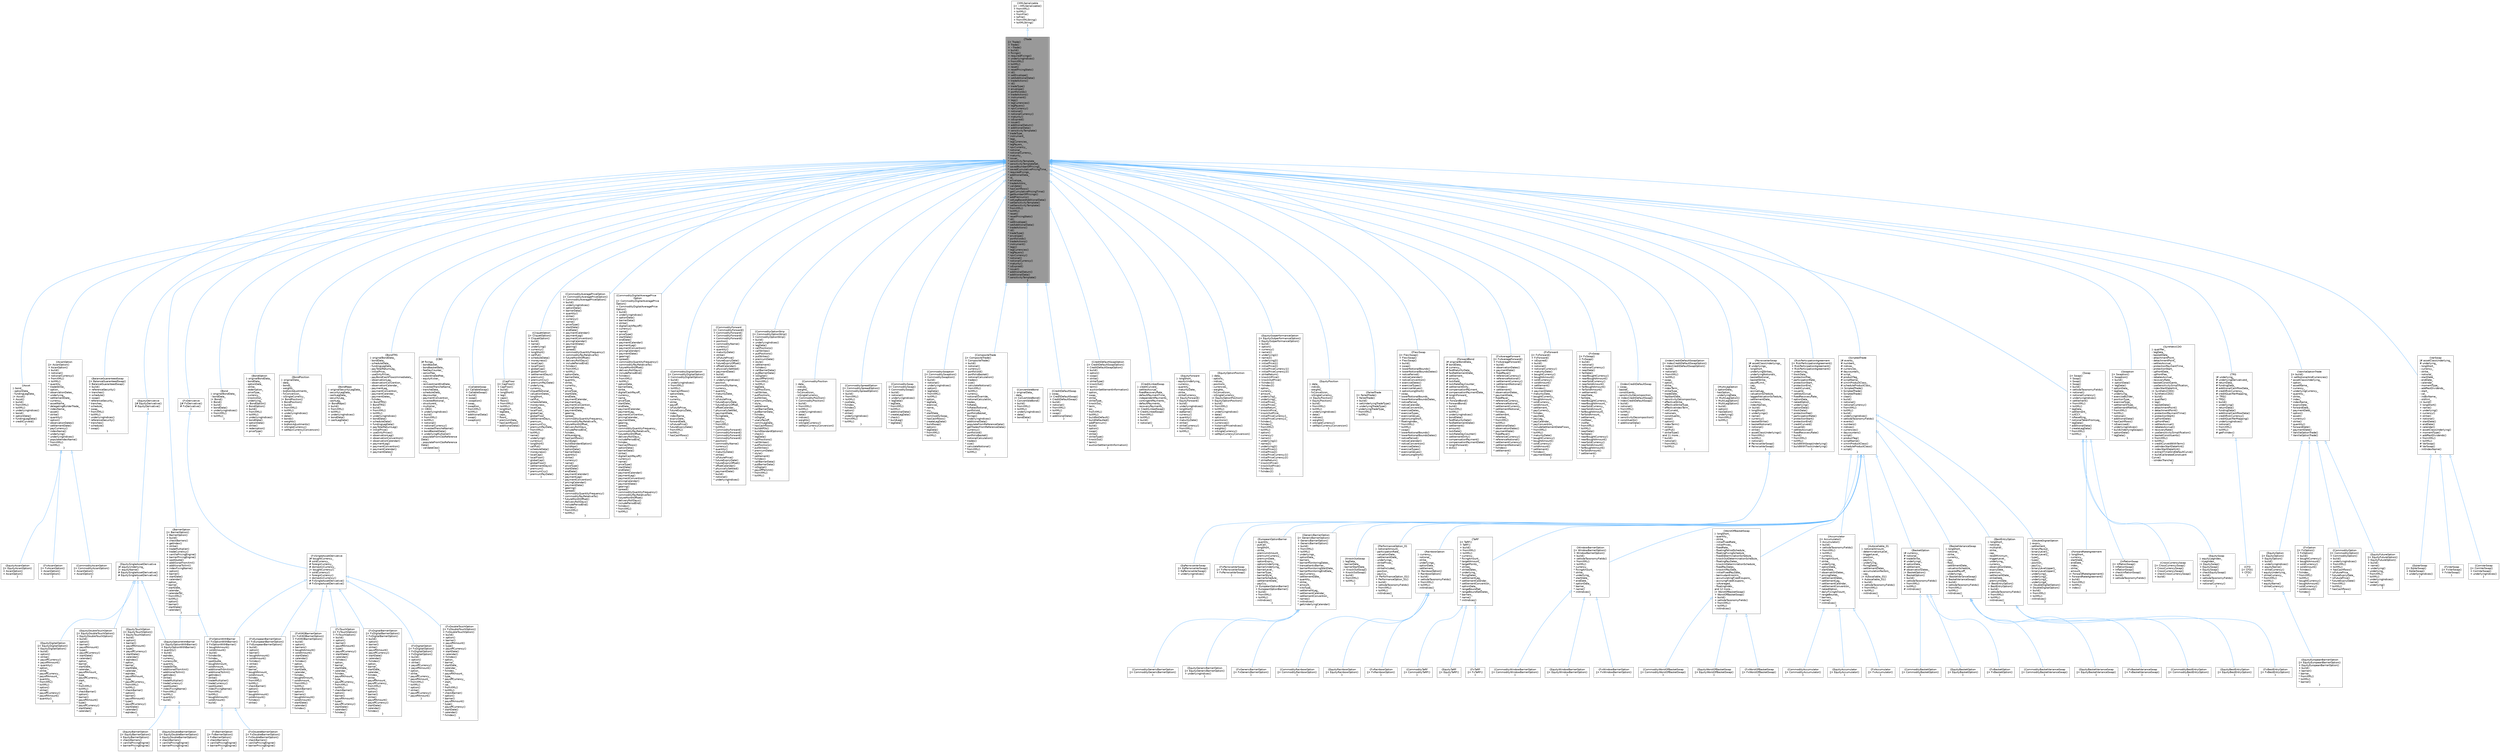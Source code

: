 digraph "Trade"
{
 // INTERACTIVE_SVG=YES
 // LATEX_PDF_SIZE
  bgcolor="transparent";
  edge [fontname=Helvetica,fontsize=10,labelfontname=Helvetica,labelfontsize=10];
  node [fontname=Helvetica,fontsize=10,shape=box,height=0.2,width=0.4];
  Node1 [label="{Trade\n||+ Trade()\l+ Trade()\l+ ~Trade()\l+ build()\l+ fixings()\l+ requiredFixings()\l+ underlyingIndices()\l+ fromXML()\l+ toXML()\l+ reset()\l+ resetPricingStats()\l+ id()\l+ setEnvelope()\l+ setAdditionalData()\l+ tradeActions()\l+ id()\l+ tradeType()\l+ envelope()\l+ portfolioIds()\l+ tradeActions()\l+ instrument()\l+ legs()\l+ legCurrencies()\l+ legPayers()\l+ npvCurrency()\l+ notional()\l+ notionalCurrency()\l+ maturity()\l+ isExpired()\l+ issuer()\l+ additionalDatum()\l+ additionalData()\l+ sensitivityTemplate()\l* tradeType_\l* instrument_\l* legs_\l* legCurrencies_\l* legPayers_\l* npvCurrency_\l* notional_\l* notionalCurrency_\l* maturity_\l* issuer_\l* sensitivityTemplate_\l* sensitivityTemplateSet_\l* savedNumberOfPricings_\l* savedCumulativePricingTime_\l* requiredFixings_\l* additionalData_\l* id_\l* envelope_\l* tradeActions_\l* validate()\l* hasCashflows()\l* getCumulativePricingTime()\l* getNumberOfPricings()\l* addPremiums()\l* setLegBasedAdditionalData()\l* setSensitivityTemplate()\l* setSensitivityTemplate()\l* fromXML()\l* toXML()\l* reset()\l* resetPricingStats()\l* id()\l* setEnvelope()\l* setAdditionalData()\l* tradeActions()\l* id()\l* tradeType()\l* envelope()\l* portfolioIds()\l* tradeActions()\l* instrument()\l* legs()\l* legCurrencies()\l* legPayers()\l* npvCurrency()\l* notional()\l* notionalCurrency()\l* maturity()\l* isExpired()\l* issuer()\l* additionalDatum()\l* additionalData()\l* sensitivityTemplate()\l}",height=0.2,width=0.4,color="gray40", fillcolor="grey60", style="filled", fontcolor="black",tooltip="Trade base class."];
  Node2 -> Node1 [dir="back",color="steelblue1",style="solid",arrowtail="onormal"];
  Node2 [label="{XMLSerializable\n||+ ~XMLSerializable()\l+ fromXML()\l+ toXML()\l+ fromFile()\l+ toFile()\l+ fromXMLString()\l+ toXMLString()\l}",height=0.2,width=0.4,color="gray40", fillcolor="white", style="filled",URL="$classore_1_1data_1_1_x_m_l_serializable.html",tooltip="Base class for all serializable classes."];
  Node1 -> Node3 [dir="back",color="steelblue1",style="solid",arrowtail="onormal"];
  Node3 [label="{Ascot\n|- bond_\l- optionData_\l- fundingLegData_\l|+ Ascot()\l+ Ascot()\l+ build()\l+ fromXML()\l+ toXML()\l+ underlyingIndices()\l+ bond()\l+ optionData()\l+ fundingLegData()\l+ creditCurveId()\l}",height=0.2,width=0.4,color="gray40", fillcolor="white", style="filled",URL="$classore_1_1data_1_1_ascot.html",tooltip="Serializable Convertible Bond."];
  Node1 -> Node4 [dir="back",color="steelblue1",style="solid",arrowtail="onormal"];
  Node4 [label="{AsianOption\n||+ AsianOption()\l+ AsianOption()\l+ build()\l+ notional()\l+ notionalCurrency()\l+ fromXML()\l+ toXML()\l* quantity_\l* tradeStrike_\l* option_\l* observationDates_\l* underlying_\l* settlementDate_\l* currency_\l* assetName_\l* delegatingBuilderTrade_\l* indexName_\l* asset()\l* strike()\l* quantity()\l* option()\l* observationDates()\l* settlementDate()\l* payCurrency()\l* indexName()\l* underlying()\l* underlyingIndices()\l* populateIndexName()\l* fromXML()\l* toXML()\l}",height=0.2,width=0.4,color="gray40", fillcolor="white", style="filled",URL="$classore_1_1data_1_1_asian_option.html",tooltip="Serializable Asian Option."];
  Node4 -> Node5 [dir="back",color="steelblue1",style="solid",arrowtail="onormal"];
  Node5 [label="{CommodityAsianOption\n||+ CommodityAsianOption()\l+ AsianOption()\l+ AsianOption()\l}",height=0.2,width=0.4,color="gray40", fillcolor="white", style="filled",URL="$classore_1_1data_1_1_commodity_asian_option.html",tooltip=" "];
  Node4 -> Node6 [dir="back",color="steelblue1",style="solid",arrowtail="onormal"];
  Node6 [label="{EquityAsianOption\n||+ EquityAsianOption()\l+ AsianOption()\l+ AsianOption()\l}",height=0.2,width=0.4,color="gray40", fillcolor="white", style="filled",URL="$classore_1_1data_1_1_equity_asian_option.html",tooltip=" "];
  Node4 -> Node7 [dir="back",color="steelblue1",style="solid",arrowtail="onormal"];
  Node7 [label="{FxAsianOption\n||+ FxAsianOption()\l+ AsianOption()\l+ AsianOption()\l}",height=0.2,width=0.4,color="gray40", fillcolor="white", style="filled",URL="$classore_1_1data_1_1_fx_asian_option.html",tooltip=" "];
  Node1 -> Node8 [dir="back",color="steelblue1",style="solid",arrowtail="onormal"];
  Node8 [label="{BalanceGuaranteedSwap\n||+ BalanceGuaranteedSwap()\l+ BalanceGuaranteedSwap()\l+ build()\l+ referenceSecurity()\l+ tranches()\l+ schedule()\l+ swap()\l* referenceSecurity_\l* tranches_\l* schedule_\l* swap_\l* fromXML()\l* toXML()\l* underlyingIndices()\l* referenceSecurity()\l* tranches()\l* schedule()\l* swap()\l}",height=0.2,width=0.4,color="gray40", fillcolor="white", style="filled",URL="$classore_1_1data_1_1_balance_guaranteed_swap.html",tooltip="Serializable Balance Guaranteed Swap."];
  Node1 -> Node9 [dir="back",color="steelblue1",style="solid",arrowtail="onormal"];
  Node9 [label="{BarrierOption\n||+ BarrierOption()\l+ BarrierOption()\l+ build()\l+ checkBarriers()\l+ getIndex()\l+ strike()\l+ tradeMultiplier()\l+ tradeCurrency()\l+ vanillaPricingEngine()\l+ barrierPricingEngine()\l+ spotQuote()\l+ additionalFromXml()\l+ additionalToXml()\l+ indexFixingName()\l+ option()\l+ barrier()\l+ startDate()\l+ calendar()\l* option_\l* barrier_\l* startDate_\l* calendar_\l* calendarStr_\l* fromXML()\l* toXML()\l* option()\l* barrier()\l* startDate()\l* calendar()\l}",height=0.2,width=0.4,color="gray40", fillcolor="white", style="filled",URL="$classore_1_1data_1_1_barrier_option.html",tooltip="Serializable FX Barrier Option."];
  Node9 -> Node10 [dir="back",color="steelblue1",style="solid",arrowtail="onormal"];
  Node10 [label="{EquityOptionWithBarrier\n||+ EquityOptionWithBarrier()\l+ EquityOptionWithBarrier()\l+ quantity()\l+ build()\l* eqIndex_\l* currency_\l* currencyStr_\l* quantity_\l* tradeStrike_\l* additionalFromXml()\l* additionalToXml()\l* getIndex()\l* strike()\l* tradeMultiplier()\l* tradeCurrency()\l* spotQuote()\l* indexFixingName()\l* fromXML()\l* toXML()\l* quantity()\l* build()\l}",height=0.2,width=0.4,color="gray40", fillcolor="white", style="filled",URL="$classore_1_1data_1_1_equity_option_with_barrier.html",tooltip=" "];
  Node10 -> Node11 [dir="back",color="steelblue1",style="solid",arrowtail="onormal"];
  Node11 [label="{EquityBarrierOption\n||+ EquityBarrierOption()\l+ EquityBarrierOption()\l+ checkBarriers()\l+ vanillaPricingEngine()\l+ barrierPricingEngine()\l}",height=0.2,width=0.4,color="gray40", fillcolor="white", style="filled",URL="$classore_1_1data_1_1_equity_barrier_option.html",tooltip="Serializable EQ Barrier Option."];
  Node10 -> Node12 [dir="back",color="steelblue1",style="solid",arrowtail="onormal"];
  Node12 [label="{EquityDoubleBarrierOption\n||+ EquityDoubleBarrierOption()\l+ EquityDoubleBarrierOption()\l+ checkBarriers()\l+ vanillaPricingEngine()\l+ barrierPricingEngine()\l}",height=0.2,width=0.4,color="gray40", fillcolor="white", style="filled",URL="$classore_1_1data_1_1_equity_double_barrier_option.html",tooltip="Serializable Equity Double Barrier Option."];
  Node9 -> Node13 [dir="back",color="steelblue1",style="solid",arrowtail="onormal"];
  Node13 [label="{FxOptionWithBarrier\n||+ FxOptionWithBarrier()\l+ FxOptionWithBarrier()\l+ boughtAmount()\l+ soldAmount()\l+ build()\l* fxIndexStr_\l* fxIndex_\l* spotQuote_\l* boughtAmount_\l* soldAmount_\l* additionalFromXml()\l* additionalToXml()\l* getIndex()\l* strike()\l* tradeMultiplier()\l* tradeCurrency()\l* spotQuote()\l* indexFixingName()\l* fromXML()\l* toXML()\l* boughtAmount()\l* soldAmount()\l* build()\l}",height=0.2,width=0.4,color="gray40", fillcolor="white", style="filled",URL="$classore_1_1data_1_1_fx_option_with_barrier.html",tooltip=" "];
  Node13 -> Node14 [dir="back",color="steelblue1",style="solid",arrowtail="onormal"];
  Node14 [label="{FxBarrierOption\n||+ FxBarrierOption()\l+ FxBarrierOption()\l+ checkBarriers()\l+ vanillaPricingEngine()\l+ barrierPricingEngine()\l}",height=0.2,width=0.4,color="gray40", fillcolor="white", style="filled",URL="$classore_1_1data_1_1_fx_barrier_option.html",tooltip="Serializable FX Barrier Option."];
  Node13 -> Node15 [dir="back",color="steelblue1",style="solid",arrowtail="onormal"];
  Node15 [label="{FxDoubleBarrierOption\n||+ FxDoubleBarrierOption()\l+ FxDoubleBarrierOption()\l+ checkBarriers()\l+ vanillaPricingEngine()\l+ barrierPricingEngine()\l}",height=0.2,width=0.4,color="gray40", fillcolor="white", style="filled",URL="$classore_1_1data_1_1_fx_double_barrier_option.html",tooltip="Serializable FX Double Barrier Option."];
  Node1 -> Node16 [dir="back",color="steelblue1",style="solid",arrowtail="onormal"];
  Node16 [label="{Bond\n|- originalBondData_\l- bondData_\l|+ Bond()\l+ Bond()\l+ build()\l+ bondData()\l+ underlyingIndices()\l+ fromXML()\l+ toXML()\l}",height=0.2,width=0.4,color="gray40", fillcolor="white", style="filled",URL="$classore_1_1data_1_1_bond.html",tooltip="Serializable Bond."];
  Node1 -> Node17 [dir="back",color="steelblue1",style="solid",arrowtail="onormal"];
  Node17 [label="{BondOption\n|- originalBondData_\l- bondData_\l- optionData_\l- strike_\l- redemption_\l- priceType_\l- currency_\l- knocksOut_\l- underlying_\l|+ BondOption()\l+ BondOption()\l+ build()\l+ fromXML()\l+ toXML()\l+ underlyingIndices()\l+ bondData()\l+ optionData()\l+ strike()\l+ redemption()\l+ priceType()\l}",height=0.2,width=0.4,color="gray40", fillcolor="white", style="filled",URL="$classore_1_1data_1_1_bond_option.html",tooltip="Serializable Bond Option."];
  Node1 -> Node18 [dir="back",color="steelblue1",style="solid",arrowtail="onormal"];
  Node18 [label="{BondPosition\n|- originalData_\l- data_\l- bonds_\l- weights_\l- bidAskAdjustments_\l- fxConversion_\l- isSingleCurrency_\l|+ BondPosition()\l+ BondPosition()\l+ build()\l+ fromXML()\l+ toXML()\l+ underlyingIndices()\l+ data()\l+ bonds()\l+ weights()\l+ bidAskAdjustments()\l+ isSingleCurrency()\l+ setNpvCurrencyConversion()\l}",height=0.2,width=0.4,color="gray40", fillcolor="white", style="filled",URL="$classore_1_1data_1_1_bond_position.html",tooltip=" "];
  Node1 -> Node19 [dir="back",color="steelblue1",style="solid",arrowtail="onormal"];
  Node19 [label="{BondRepo\n|- originalSecurityLegData_\l- securityLegData_\l- cashLegData_\l- securityLeg_\l- cashLeg_\l|+ BondRepo()\l+ build()\l+ fromXML()\l+ toXML()\l+ underlyingIndices()\l+ bondData()\l+ cashLegData()\l}",height=0.2,width=0.4,color="gray40", fillcolor="white", style="filled",URL="$classore_1_1data_1_1_bond_repo.html",tooltip=" "];
  Node1 -> Node20 [dir="back",color="steelblue1",style="solid",arrowtail="onormal"];
  Node20 [label="{BondTRS\n|- originalBondData_\l- bondData_\l- scheduleData_\l- fundingLegData_\l- payTotalReturnLeg_\l- initialPrice_\l- useDirtyPrices_\l- payBondCashFlowsImmediately_\l- observationLag_\l- observationConvention_\l- observationCalendar_\l- paymentLag_\l- paymentConvention_\l- paymentCalendar_\l- paymentDates_\l- fxIndex_\l|+ BondTRS()\l+ BondTRS()\l+ build()\l+ fromXML()\l+ toXML()\l+ underlyingIndices()\l+ bondData()\l+ scheduleData()\l+ fundingLegData()\l+ payTotalReturnLeg()\l+ initialPrice()\l+ useDirtyPrices()\l+ observationLag()\l+ observationConvention()\l+ observationCalendar()\l+ paymentLag()\l+ paymentConvention()\l+ paymentCalendar()\l+ paymentDates()\l}",height=0.2,width=0.4,color="gray40", fillcolor="white", style="filled",URL="$classore_1_1data_1_1_bond_t_r_s.html",tooltip=" "];
  Node1 -> Node21 [dir="back",color="steelblue1",style="solid",arrowtail="onormal"];
  Node21 [label="{CBO\n|# fixings_\l- bondbasket_\l- bondbasketdata_\l- feeDayCounter_\l- seniorFee_\l- subordinatedFee_\l- equityKicker_\l- ccy_\l- reinvestmentEndDate_\l- investedTrancheName_\l- trancheData_\l- scheduleData_\l- daycounter_\l- paymentConvention_\l- investedNotional_\l- structureId_\l- multiplier_\l|+ CBO()\l+ underlyingIndices()\l+ build()\l+ fromXML()\l+ toXML()\l+ notional()\l+ notionalCurrency()\l+ investedTrancheName()\l+ bondBasketData()\l+ underlyingMultiplier()\l- populateFromCboReference\lData()\l- populateFromCboReference\lData()\l- validateCbo()\l}",height=0.2,width=0.4,color="gray40", fillcolor="white", style="filled",URL="$classore_1_1data_1_1_c_b_o.html",tooltip=" "];
  Node1 -> Node22 [dir="back",color="steelblue1",style="solid",arrowtail="onormal"];
  Node22 [label="{CallableSwap\n||+ CallableSwap()\l+ CallableSwap()\l+ build()\l+ swap()\l+ swaption()\l* swap_\l* swaption_\l* fromXML()\l* toXML()\l* additionalData()\l* swap()\l* swaption()\l}",height=0.2,width=0.4,color="gray40", fillcolor="white", style="filled",URL="$classore_1_1data_1_1_callable_swap.html",tooltip="Serializable Swaption."];
  Node1 -> Node23 [dir="back",color="steelblue1",style="solid",arrowtail="onormal"];
  Node23 [label="{CapFloor\n||+ CapFloor()\l+ CapFloor()\l+ build()\l+ longShort()\l+ leg()\l+ caps()\l+ floors()\l+ fromXML()\l+ toXML()\l* longShort_\l* legData_\l* caps_\l* floors_\l* premiumData_\l* hasCashflows()\l* additionalData()\l}",height=0.2,width=0.4,color="gray40", fillcolor="white", style="filled",URL="$classore_1_1data_1_1_cap_floor.html",tooltip="Serializable cap, floor, collar."];
  Node1 -> Node24 [dir="back",color="steelblue1",style="solid",arrowtail="onormal"];
  Node24 [label="{CliquetOption\n||+ CliquetOption()\l+ CliquetOption()\l+ build()\l+ name()\l+ underlying()\l+ currency()\l+ longShort()\l+ callPut()\l+ scheduleData()\l+ moneyness()\l+ localCap()\l+ localFloor()\l+ globalCap()\l+ globalFloor()\l+ settlementDays()\l+ premium()\l+ premiumCcy()\l+ premiumPayDate()\l* underlying_\l* currency_\l* cliquetNotional_\l* valuationDates_\l* longShort_\l* callPut_\l* scheduleData_\l* moneyness_\l* localCap_\l* localFloor_\l* globalCap_\l* globalFloor_\l* settlementDays_\l* premium_\l* premiumCcy_\l* premiumPayDate_\l* fromXML()\l* toXML()\l* name()\l* underlying()\l* currency()\l* longShort()\l* callPut()\l* scheduleData()\l* moneyness()\l* localCap()\l* localFloor()\l* globalCap()\l* globalFloor()\l* settlementDays()\l* premium()\l* premiumCcy()\l* premiumPayDate()\l}",height=0.2,width=0.4,color="gray40", fillcolor="white", style="filled",URL="$classore_1_1data_1_1_cliquet_option.html",tooltip="Serializable Equity Cliquet Option."];
  Node1 -> Node25 [dir="back",color="steelblue1",style="solid",arrowtail="onormal"];
  Node25 [label="{CommodityAveragePriceOption\n||+ CommodityAveragePriceOption()\l+ CommodityAveragePriceOption()\l+ build()\l+ underlyingIndices()\l+ optionData()\l+ barrierData()\l+ quantity()\l+ strike()\l+ currency()\l+ name()\l+ priceType()\l+ startDate()\l+ endDate()\l+ paymentCalendar()\l+ paymentLag()\l+ paymentConvention()\l+ pricingCalendar()\l+ paymentDate()\l+ gearing()\l+ spread()\l+ commodityQuantityFrequency()\l+ commodityPayRelativeTo()\l+ futureMonthOffset()\l+ deliveryRollDays()\l+ includePeriodEnd()\l+ fxIndex()\l+ fromXML()\l+ toXML()\l* optionData_\l* barrierData_\l* quantity_\l* strike_\l* currency_\l* name_\l* priceType_\l* startDate_\l* endDate_\l* paymentCalendar_\l* paymentLag_\l* paymentConvention_\l* pricingCalendar_\l* paymentDate_\l* gearing_\l* spread_\l* commodityQuantityFrequency_\l* commodityPayRelativeTo_\l* futureMonthOffset_\l* deliveryRollDays_\l* includePeriodEnd_\l* fxIndex_\l* allAveraging_\l* hasCashflows()\l* buildLeg()\l* buildStandardOption()\l* buildApo()\l* optionData()\l* barrierData()\l* quantity()\l* strike()\l* currency()\l* name()\l* priceType()\l* startDate()\l* endDate()\l* paymentCalendar()\l* paymentLag()\l* paymentConvention()\l* pricingCalendar()\l* paymentDate()\l* gearing()\l* spread()\l* commodityQuantityFrequency()\l* commodityPayRelativeTo()\l* futureMonthOffset()\l* deliveryRollDays()\l* includePeriodEnd()\l* fxIndex()\l* fromXML()\l* toXML()\l}",height=0.2,width=0.4,color="gray40", fillcolor="white", style="filled",URL="$classore_1_1data_1_1_commodity_average_price_option.html",tooltip=" "];
  Node1 -> Node26 [dir="back",color="steelblue1",style="solid",arrowtail="onormal"];
  Node26 [label="{CommodityDigitalAveragePrice\lOption\n||+ CommodityDigitalAveragePrice\lOption()\l+ CommodityDigitalAveragePrice\lOption()\l+ build()\l+ underlyingIndices()\l+ optionData()\l+ barrierData()\l+ strike()\l+ digitalCashPayoff()\l+ currency()\l+ name()\l+ priceType()\l+ startDate()\l+ endDate()\l+ paymentCalendar()\l+ paymentLag()\l+ paymentConvention()\l+ pricingCalendar()\l+ paymentDate()\l+ gearing()\l+ spread()\l+ commodityQuantityFrequency()\l+ commodityPayRelativeTo()\l+ futureMonthOffset()\l+ deliveryRollDays()\l+ includePeriodEnd()\l+ fxIndex()\l+ fromXML()\l+ toXML()\l* optionData_\l* barrierData_\l* strike_\l* digitalCashPayoff_\l* currency_\l* name_\l* priceType_\l* startDate_\l* endDate_\l* paymentCalendar_\l* paymentLag_\l* paymentConvention_\l* pricingCalendar_\l* paymentDate_\l* gearing_\l* spread_\l* commodityQuantityFrequency_\l* commodityPayRelativeTo_\l* futureMonthOffset_\l* deliveryRollDays_\l* includePeriodEnd_\l* fxIndex_\l* hasCashflows()\l* optionData()\l* barrierData()\l* strike()\l* digitalCashPayoff()\l* currency()\l* name()\l* priceType()\l* startDate()\l* endDate()\l* paymentCalendar()\l* paymentLag()\l* paymentConvention()\l* pricingCalendar()\l* paymentDate()\l* gearing()\l* spread()\l* commodityQuantityFrequency()\l* commodityPayRelativeTo()\l* futureMonthOffset()\l* deliveryRollDays()\l* includePeriodEnd()\l* fxIndex()\l* fromXML()\l* toXML()\l}",height=0.2,width=0.4,color="gray40", fillcolor="white", style="filled",URL="$classore_1_1data_1_1_commodity_digital_average_price_option.html",tooltip=" "];
  Node1 -> Node27 [dir="back",color="steelblue1",style="solid",arrowtail="onormal"];
  Node27 [label="{CommodityDigitalOption\n||+ CommodityDigitalOption()\l+ CommodityDigitalOption()\l+ build()\l+ underlyingIndices()\l+ fromXML()\l+ toXML()\l+ hasCashflows()\l* optionData_\l* name_\l* currency_\l* strike_\l* payoff_\l* isFuturePrice_\l* futureExpiryDate_\l* index_\l* indexName_\l* expiryDate_\l* forwardDate_\l* isFuturePrice()\l* futureExpiryDate()\l* fromXML()\l* toXML()\l* hasCashflows()\l}",height=0.2,width=0.4,color="gray40", fillcolor="white", style="filled",URL="$classore_1_1data_1_1_commodity_digital_option.html",tooltip="Commodity digital option trade representation as call spread."];
  Node1 -> Node28 [dir="back",color="steelblue1",style="solid",arrowtail="onormal"];
  Node28 [label="{CommodityForward\n||+ CommodityForward()\l+ CommodityForward()\l+ CommodityForward()\l+ CommodityForward()\l+ position()\l+ commodityName()\l+ currency()\l+ quantity()\l+ maturityDate()\l+ strike()\l+ isFuturePrice()\l+ futureExpiryDate()\l+ futureExpiryOffset()\l+ offsetCalendar()\l+ physicallySettled()\l+ paymentDate()\l+ build()\l+ notional()\l+ underlyingIndices()\l* position_\l* commodityName_\l* currency_\l* quantity_\l* maturityDate_\l* strike_\l* isFuturePrice_\l* futureExpiryDate_\l* futureExpiryOffset_\l* offsetCalendar_\l* physicallySettled_\l* paymentDate_\l* fixingDate_\l* fxIndex_\l* payCcy_\l* fromXML()\l* toXML()\l* CommodityForward()\l* CommodityForward()\l* CommodityForward()\l* CommodityForward()\l* position()\l* commodityName()\l* currency()\l* quantity()\l* maturityDate()\l* strike()\l* isFuturePrice()\l* futureExpiryDate()\l* futureExpiryOffset()\l* offsetCalendar()\l* physicallySettled()\l* paymentDate()\l* build()\l* notional()\l* underlyingIndices()\l}",height=0.2,width=0.4,color="gray40", fillcolor="white", style="filled",URL="$classore_1_1data_1_1_commodity_forward.html",tooltip=" "];
  Node1 -> Node29 [dir="back",color="steelblue1",style="solid",arrowtail="onormal"];
  Node29 [label="{CommodityOptionStrip\n||+ CommodityOptionStrip()\l+ CommodityOptionStrip()\l+ build()\l+ underlyingIndices()\l+ legData()\l+ callPositions()\l+ callStrikes()\l+ putPositions()\l+ putStrikes()\l+ premiumDate()\l+ style()\l+ settlement()\l+ fxIndex()\l+ callBarrierData()\l+ putBarrierData()\l+ isDigital()\l+ payoffPerUnit()\l+ fromXML()\l+ toXML()\l* legData_\l* callPositions_\l* callStrikes_\l* putPositions_\l* putStrikes_\l* premiumData_\l* style_\l* settlement_\l* callBarrierData_\l* putBarrierData_\l* fxIndex_\l* isDigital_\l* unaryPayoff_\l* commLegData_\l* hasCashflows()\l* buildAPOs()\l* buildStandardOptions()\l* check()\l* legData()\l* callPositions()\l* callStrikes()\l* putPositions()\l* putStrikes()\l* premiumDate()\l* style()\l* settlement()\l* fxIndex()\l* callBarrierData()\l* putBarrierData()\l* isDigital()\l* payoffPerUnit()\l* fromXML()\l* toXML()\l}",height=0.2,width=0.4,color="gray40", fillcolor="white", style="filled",URL="$classore_1_1data_1_1_commodity_option_strip.html",tooltip=" "];
  Node1 -> Node30 [dir="back",color="steelblue1",style="solid",arrowtail="onormal"];
  Node30 [label="{CommodityPosition\n|- data_\l- indices_\l- weights_\l- fxConversion_\l- isSingleCurrency_\l|+ CommodityPosition()\l+ CommodityPosition()\l+ build()\l+ fromXML()\l+ toXML()\l+ underlyingIndices()\l+ data()\l+ indices()\l+ weights()\l+ isSingleCurrency()\l+ setNpvCurrencyConversion()\l}",height=0.2,width=0.4,color="gray40", fillcolor="white", style="filled",URL="$classore_1_1data_1_1_commodity_position.html",tooltip="Serializable Commodity Position."];
  Node1 -> Node31 [dir="back",color="steelblue1",style="solid",arrowtail="onormal"];
  Node31 [label="{CommoditySpreadOption\n||+ CommoditySpreadOption()\l+ CommoditySpreadOption()\l+ build()\l+ fromXML()\l+ toXML()\l* csoData_\l* fxIndex_\l* fxIndex()\l* option()\l* strike()\l* underlyingIndices()\l* fromXML()\l* toXML()\l}",height=0.2,width=0.4,color="gray40", fillcolor="white", style="filled",URL="$classore_1_1data_1_1_commodity_spread_option.html",tooltip=" "];
  Node1 -> Node32 [dir="back",color="steelblue1",style="solid",arrowtail="onormal"];
  Node32 [label="{CommoditySwap\n||+ CommoditySwap()\l+ CommoditySwap()\l+ build()\l+ notional()\l+ underlyingIndices()\l+ legData()\l* legData_\l* fromXML()\l* toXML()\l* additionalData()\l* createLegData()\l* check()\l* buildLeg()\l* legData()\l}",height=0.2,width=0.4,color="gray40", fillcolor="white", style="filled",URL="$classore_1_1data_1_1_commodity_swap.html",tooltip=" "];
  Node1 -> Node33 [dir="back",color="steelblue1",style="solid",arrowtail="onormal"];
  Node33 [label="{CommoditySwaption\n||+ CommoditySwaption()\l+ CommoditySwaption()\l+ build()\l+ notional()\l+ underlyingIndices()\l+ option()\l+ legData()\l+ fromXML()\l+ toXML()\l* option_\l* legData_\l* exercise_\l* name_\l* ccy_\l* startDate_\l* commoditySwap_\l* hasCashflows()\l* createLegData()\l* buildSwap()\l* option()\l* legData()\l* fromXML()\l* toXML()\l}",height=0.2,width=0.4,color="gray40", fillcolor="white", style="filled",URL="$classore_1_1data_1_1_commodity_swaption.html",tooltip=" "];
  Node1 -> Node34 [dir="back",color="steelblue1",style="solid",arrowtail="onormal"];
  Node34 [label="{CompositeTrade\n||+ CompositeTrade()\l+ CompositeTrade()\l+ build()\l+ notional()\l+ currency()\l+ portfolioId()\l+ portfolioBasket()\l+ notionalCalculation()\l+ trades()\l+ size()\l+ calculateNotional()\l+ fromXML()\l+ toXML()\l* currency_\l* notionalOverride_\l* notionalCalculation_\l* trades_\l* fxRates_\l* fxRatesNotional_\l* portfolioId_\l* portfolioBasket_\l* fixings()\l* underlyingIndices()\l* additionalData()\l* populateFromReferenceData()\l* getTradesFromReferenceData()\l* currency()\l* portfolioId()\l* portfolioBasket()\l* notionalCalculation()\l* trades()\l* size()\l* calculateNotional()\l* fromXML()\l* toXML()\l}",height=0.2,width=0.4,color="gray40", fillcolor="white", style="filled",URL="$classore_1_1data_1_1_composite_trade.html",tooltip="Composite Trade class."];
  Node1 -> Node35 [dir="back",color="steelblue1",style="solid",arrowtail="onormal"];
  Node35 [label="{ConvertibleBond\n|- originalData_\l- data_\l|+ ConvertibleBond()\l+ ConvertibleBond()\l+ build()\l+ fromXML()\l+ toXML()\l+ underlyingIndices()\l+ data()\l+ bondData()\l}",height=0.2,width=0.4,color="gray40", fillcolor="white", style="filled",URL="$classore_1_1data_1_1_convertible_bond.html",tooltip="Serializable Convertible Bond."];
  Node1 -> Node36 [dir="back",color="steelblue1",style="solid",arrowtail="onormal"];
  Node36 [label="{CreditDefaultSwap\n|- swap_\l|+ CreditDefaultSwap()\l+ CreditDefaultSwap()\l+ build()\l+ notional()\l+ fromXML()\l+ toXML()\l+ swap()\l+ additionalData()\l}",height=0.2,width=0.4,color="gray40", fillcolor="white", style="filled",URL="$classore_1_1data_1_1_credit_default_swap.html",tooltip=" "];
  Node1 -> Node37 [dir="back",color="steelblue1",style="solid",arrowtail="onormal"];
  Node37 [label="{CreditDefaultSwapOption\n||+ CreditDefaultSwapOption()\l+ CreditDefaultSwapOption()\l+ build()\l+ option()\l+ swap()\l+ strike()\l+ strikeType()\l+ knockOut()\l+ term()\l+ auctionSettlementInformation()\l* option_\l* swap_\l* strike_\l* strikeType_\l* knockOut_\l* term_\l* asi_\l* fromXML()\l* toXML()\l* buildNoDefault()\l* buildDefaulted()\l* addPremium()\l* build()\l* option()\l* swap()\l* strike()\l* strikeType()\l* knockOut()\l* term()\l* auctionSettlementInformation()\l}",height=0.2,width=0.4,color="gray40", fillcolor="white", style="filled",URL="$classore_1_1data_1_1_credit_default_swap_option.html",tooltip=" "];
  Node1 -> Node38 [dir="back",color="steelblue1",style="solid",arrowtail="onormal"];
  Node38 [label="{CreditLinkedSwap\n|- creditCurveId_\l- settlesAccrual_\l- fixedRecoveryRate_\l- defaultPaymentTime_\l- independentPayments_\l- contingentPayments_\l- defaultPayments_\l- recoveryPayments_\l|+ CreditLinkedSwap()\l+ CreditLinkedSwap()\l+ fromXML()\l+ toXML()\l+ build()\l+ notional()\l}",height=0.2,width=0.4,color="gray40", fillcolor="white", style="filled",URL="$classore_1_1data_1_1_credit_linked_swap.html",tooltip=" "];
  Node1 -> Node39 [dir="back",color="steelblue1",style="solid",arrowtail="onormal"];
  Node39 [label="{EquityDerivative\n||# EquityDerivative()\l# EquityDerivative()\l}",height=0.2,width=0.4,color="gray40", fillcolor="white", style="filled",URL="$classore_1_1data_1_1_equity_derivative.html",tooltip="Base class for all Equity Derivaties."];
  Node39 -> Node40 [dir="back",color="steelblue1",style="solid",arrowtail="onormal"];
  Node40 [label="{EquitySingleAssetDerivative\n|# equityUnderlying_\l|+ equityName()\l# EquitySingleAssetDerivative()\l# EquitySingleAssetDerivative()\l}",height=0.2,width=0.4,color="gray40", fillcolor="white", style="filled",URL="$classore_1_1data_1_1_equity_single_asset_derivative.html",tooltip="Base class for all single asset Equity Derivaties."];
  Node40 -> Node41 [dir="back",color="steelblue1",style="solid",arrowtail="onormal"];
  Node41 [label="{EquityDigitalOption\n||+ EquityDigitalOption()\l+ EquityDigitalOption()\l+ build()\l+ option()\l+ strike()\l+ payoffCurrency()\l+ payoffAmount()\l+ quantity()\l* option_\l* strike_\l* payoffCurrency_\l* payoffAmount_\l* quantity_\l* fromXML()\l* toXML()\l* option()\l* strike()\l* payoffCurrency()\l* payoffAmount()\l* quantity()\l}",height=0.2,width=0.4,color="gray40", fillcolor="white", style="filled",URL="$classore_1_1data_1_1_equity_digital_option.html",tooltip="Serializable EQ Digital Option."];
  Node40 -> Node42 [dir="back",color="steelblue1",style="solid",arrowtail="onormal"];
  Node42 [label="{EquityDoubleTouchOption\n||+ EquityDoubleTouchOption()\l+ EquityDoubleTouchOption()\l+ build()\l+ option()\l+ barrier()\l+ payoffAmount()\l+ type()\l+ payoffCurrency()\l+ startDate()\l+ calendar()\l* option_\l* barrier_\l* startDate_\l* calendar_\l* payoffAmount_\l* type_\l* payoffCurrency_\l* start_\l* cal_\l* fromXML()\l* toXML()\l* checkBarrier()\l* option()\l* barrier()\l* payoffAmount()\l* type()\l* payoffCurrency()\l* startDate()\l* calendar()\l}",height=0.2,width=0.4,color="gray40", fillcolor="white", style="filled",URL="$classore_1_1data_1_1_equity_double_touch_option.html",tooltip="SerializableEQ Double One-Touch/No-Touch Option."];
  Node40 -> Node10 [dir="back",color="steelblue1",style="solid",arrowtail="onormal"];
  Node40 -> Node43 [dir="back",color="steelblue1",style="solid",arrowtail="onormal"];
  Node43 [label="{EquityTouchOption\n||+ EquityTouchOption()\l+ EquityTouchOption()\l+ build()\l+ option()\l+ barrier()\l+ payoffAmount()\l+ type()\l+ payoffCurrency()\l+ startDate()\l+ calendar()\l+ eqIndex()\l* option_\l* barrier_\l* startDate_\l* calendar_\l* eqIndex_\l* payoffAmount_\l* type_\l* payoffCurrency_\l* fromXML()\l* toXML()\l* checkBarrier()\l* option()\l* barrier()\l* payoffAmount()\l* type()\l* payoffCurrency()\l* startDate()\l* calendar()\l* eqIndex()\l}",height=0.2,width=0.4,color="gray40", fillcolor="white", style="filled",URL="$classore_1_1data_1_1_equity_touch_option.html",tooltip="Serializable EQ One-Touch/No-Touch Option."];
  Node1 -> Node44 [dir="back",color="steelblue1",style="solid",arrowtail="onormal"];
  Node44 [label="{EquityForward\n|- longShort_\l- equityUnderlying_\l- currency_\l- quantity_\l- maturityDate_\l- strike_\l- strikeCurrency_\l|+ EquityForward()\l+ EquityForward()\l+ build()\l+ underlyingIndices()\l+ longShort()\l+ eqName()\l+ currency()\l+ quantity()\l+ maturityDate()\l+ strike()\l+ strikeCurrency()\l+ fromXML()\l+ toXML()\l}",height=0.2,width=0.4,color="gray40", fillcolor="white", style="filled",URL="$classore_1_1data_1_1_equity_forward.html",tooltip="Serializable Equity Forward contract."];
  Node1 -> Node45 [dir="back",color="steelblue1",style="solid",arrowtail="onormal"];
  Node45 [label="{EquityOptionPosition\n|- data_\l- options_\l- indices_\l- positions_\l- currencies_\l- weights_\l- fxConversion_\l- isSingleCurrency_\l|+ EquityOptionPosition()\l+ EquityOptionPosition()\l+ build()\l+ fromXML()\l+ toXML()\l+ underlyingIndices()\l+ data()\l+ options()\l+ positions()\l+ currencies()\l+ historicalPriceIndices()\l+ weights()\l+ isSingleCurrency()\l+ setNpvCurrencyConversion()\l}",height=0.2,width=0.4,color="gray40", fillcolor="white", style="filled",URL="$classore_1_1data_1_1_equity_option_position.html",tooltip="Serializable Equity Option Position."];
  Node1 -> Node46 [dir="back",color="steelblue1",style="solid",arrowtail="onormal"];
  Node46 [label="{EquityOutperformanceOption\n||+ EquityOutperformanceOption()\l+ EquityOutperformanceOption()\l+ build()\l+ option()\l+ currency()\l+ name1()\l+ underlying1()\l+ name2()\l+ underlying2()\l+ initialPrice1()\l+ initialPrice2()\l+ initialPriceCurrency1()\l+ initialPriceCurrency2()\l+ strikeReturn()\l+ knockInPrice()\l+ knockOutPrice()\l+ fxIndex1()\l+ fxIndex2()\l* option_\l* currency_\l* amount_\l* underlying1_\l* underlying2_\l* initialPrice1_\l* initialPrice2_\l* strikeReturn_\l* knockInPrice_\l* knockOutPrice_\l* initialPriceCurrency1_\l* initialPriceCurrency2_\l* fxIndex1_\l* fxIndex2_\l* fromXML()\l* toXML()\l* option()\l* currency()\l* name1()\l* underlying1()\l* name2()\l* underlying2()\l* initialPrice1()\l* initialPrice2()\l* initialPriceCurrency1()\l* initialPriceCurrency2()\l* strikeReturn()\l* knockInPrice()\l* knockOutPrice()\l* fxIndex1()\l* fxIndex2()\l}",height=0.2,width=0.4,color="gray40", fillcolor="white", style="filled",URL="$classore_1_1data_1_1_equity_outperformance_option.html",tooltip="Serializable EQ Outperformance Option."];
  Node1 -> Node47 [dir="back",color="steelblue1",style="solid",arrowtail="onormal"];
  Node47 [label="{EquityPosition\n|- data_\l- indices_\l- weights_\l- fxConversion_\l- isSingleCurrency_\l|+ EquityPosition()\l+ EquityPosition()\l+ build()\l+ fromXML()\l+ toXML()\l+ underlyingIndices()\l+ data()\l+ indices()\l+ weights()\l+ isSingleCurrency()\l+ setNpvCurrencyConversion()\l}",height=0.2,width=0.4,color="gray40", fillcolor="white", style="filled",URL="$classore_1_1data_1_1_equity_position.html",tooltip="Serializable Equity Position."];
  Node1 -> Node48 [dir="back",color="steelblue1",style="solid",arrowtail="onormal"];
  Node48 [label="{FailedTrade\n||+ FailedTrade()\l+ FailedTrade()\l+ build()\l+ setUnderlyingTradeType()\l+ underlyingTradeType()\l* underlyingTradeType_\l* fromXML()\l* toXML()\l}",height=0.2,width=0.4,color="gray40", fillcolor="white", style="filled",URL="$classore_1_1data_1_1_failed_trade.html",tooltip=" "];
  Node1 -> Node49 [dir="back",color="steelblue1",style="solid",arrowtail="onormal"];
  Node49 [label="{FlexiSwap\n||+ FlexiSwap()\l+ FlexiSwap()\l+ FlexiSwap()\l+ build()\l+ swap()\l+ lowerNotionalBounds()\l+ lowerNotionalBoundsDates()\l+ noticePeriod()\l+ noticeCalendar()\l+ noticeConvention()\l+ exerciseDates()\l+ exerciseTypes()\l+ exerciseValues()\l+ optionLongShort()\l* swap_\l* lowerNotionalBounds_\l* lowerNotionalBoundsDates_\l* noticePeriod_\l* noticeCalendar_\l* noticeConvention_\l* exerciseDates_\l* exerciseTypes_\l* exerciseValues_\l* optionLongShort_\l* floatingIndex_\l* fromXML()\l* toXML()\l* swap()\l* lowerNotionalBounds()\l* lowerNotionalBoundsDates()\l* noticePeriod()\l* noticeCalendar()\l* noticeConvention()\l* exerciseDates()\l* exerciseTypes()\l* exerciseValues()\l* optionLongShort()\l}",height=0.2,width=0.4,color="gray40", fillcolor="white", style="filled",URL="$classore_1_1data_1_1_flexi_swap.html",tooltip="Serializable Flexi-Swap."];
  Node1 -> Node50 [dir="back",color="steelblue1",style="solid",arrowtail="onormal"];
  Node50 [label="{ForwardBond\n|# originalBondData_\l# bondData_\l# currency_\l# fwdMaturityDate_\l# fwdSettlementDate_\l# settlement_\l# amount_\l# lockRate_\l# lockRateDayCounter_\l# settlementDirty_\l# compensationPayment_\l# compensationPaymentDate_\l# longInForward_\l# dv01_\l|+ ForwardBond()\l+ ForwardBond()\l+ build()\l+ fromXML()\l+ toXML()\l+ underlyingIndices()\l+ bondData()\l+ fwdMaturityDate()\l+ fwdSettlementDate()\l+ settlement()\l+ amount()\l+ lockRate()\l+ lockRateDayCounter()\l+ settlementDirty()\l+ compensationPayment()\l+ compensationPaymentDate()\l+ longInForward()\l+ dv01()\l}",height=0.2,width=0.4,color="gray40", fillcolor="white", style="filled",URL="$classore_1_1data_1_1_forward_bond.html",tooltip=" "];
  Node1 -> Node51 [dir="back",color="steelblue1",style="solid",arrowtail="onormal"];
  Node51 [label="{FxAverageForward\n||+ FxAverageForward()\l+ FxAverageForward()\l+ build()\l+ observationDates()\l+ paymentDate()\l+ fixedPayer()\l+ referenceCurrency()\l+ referenceNotional()\l+ settlementCurrency()\l+ settlementNotional()\l+ fxIndex()\l+ settlement()\l* observationDates_\l* paymentDate_\l* fixedPayer_\l* referenceCurrency_\l* referenceNotional_\l* settlementCurrency_\l* settlementNotional_\l* fxIndex_\l* settlement_\l* inverted_\l* fromXML()\l* toXML()\l* additionalData()\l* observationDates()\l* paymentDate()\l* fixedPayer()\l* referenceCurrency()\l* referenceNotional()\l* settlementCurrency()\l* settlementNotional()\l* fxIndex()\l* settlement()\l}",height=0.2,width=0.4,color="gray40", fillcolor="white", style="filled",URL="$classore_1_1data_1_1_fx_average_forward.html",tooltip="Serializable Fx Average Forward."];
  Node1 -> Node52 [dir="back",color="steelblue1",style="solid",arrowtail="onormal"];
  Node52 [label="{FxDerivative\n||# FxDerivative()\l# FxDerivative()\l}",height=0.2,width=0.4,color="gray40", fillcolor="white", style="filled",URL="$classore_1_1data_1_1_fx_derivative.html",tooltip="Base class for all FX Derivaties."];
  Node52 -> Node53 [dir="back",color="steelblue1",style="solid",arrowtail="onormal"];
  Node53 [label="{FxSingleAssetDerivative\n|# boughtCurrency_\l# soldCurrency_\l# foreignCurrency_\l# domesticCurrency_\l|+ boughtCurrency()\l+ soldCurrency()\l+ foreignCurrency()\l+ domesticCurrency()\l# FxSingleAssetDerivative()\l# FxSingleAssetDerivative()\l}",height=0.2,width=0.4,color="gray40", fillcolor="white", style="filled",URL="$classore_1_1data_1_1_fx_single_asset_derivative.html",tooltip="Base class for all single asset FX Derivaties."];
  Node53 -> Node54 [dir="back",color="steelblue1",style="solid",arrowtail="onormal"];
  Node54 [label="{FxDigitalBarrierOption\n||+ FxDigitalBarrierOption()\l+ FxDigitalBarrierOption()\l+ build()\l+ option()\l+ barrier()\l+ strike()\l+ payoffAmount()\l+ payoffCurrency()\l+ startDate()\l+ calendar()\l+ fxIndex()\l* option_\l* barrier_\l* startDate_\l* calendar_\l* fxIndex_\l* strike_\l* payoffAmount_\l* payoffCurrency_\l* fromXML()\l* toXML()\l* option()\l* barrier()\l* strike()\l* payoffAmount()\l* payoffCurrency()\l* startDate()\l* calendar()\l* fxIndex()\l}",height=0.2,width=0.4,color="gray40", fillcolor="white", style="filled",URL="$classore_1_1data_1_1_fx_digital_barrier_option.html",tooltip="Serializable FX Digital Barrier Option."];
  Node53 -> Node55 [dir="back",color="steelblue1",style="solid",arrowtail="onormal"];
  Node55 [label="{FxDigitalOption\n||+ FxDigitalOption()\l+ FxDigitalOption()\l+ FxDigitalOption()\l+ build()\l+ option()\l+ strike()\l+ payoffCurrency()\l+ payoffAmount()\l* option_\l* strike_\l* payoffCurrency_\l* payoffAmount_\l* fromXML()\l* toXML()\l* option()\l* strike()\l* payoffCurrency()\l* payoffAmount()\l}",height=0.2,width=0.4,color="gray40", fillcolor="white", style="filled",URL="$classore_1_1data_1_1_fx_digital_option.html",tooltip="Serializable FX Digital Option."];
  Node53 -> Node56 [dir="back",color="steelblue1",style="solid",arrowtail="onormal"];
  Node56 [label="{FxDoubleTouchOption\n||+ FxDoubleTouchOption()\l+ FxDoubleTouchOption()\l+ build()\l+ option()\l+ barrier()\l+ payoffAmount()\l+ type()\l+ payoffCurrency()\l+ startDate()\l+ calendar()\l+ fxIndex()\l* option_\l* barrier_\l* startDate_\l* calendar_\l* fxIndex_\l* payoffAmount_\l* type_\l* payoffCurrency_\l* start_\l* cal_\l* fromXML()\l* toXML()\l* checkBarrier()\l* option()\l* barrier()\l* payoffAmount()\l* type()\l* payoffCurrency()\l* startDate()\l* calendar()\l* fxIndex()\l}",height=0.2,width=0.4,color="gray40", fillcolor="white", style="filled",URL="$classore_1_1data_1_1_fx_double_touch_option.html",tooltip="Serializable FX Double One-Touch/No-Touch Option."];
  Node53 -> Node57 [dir="back",color="steelblue1",style="solid",arrowtail="onormal"];
  Node57 [label="{FxEuropeanBarrierOption\n||+ FxEuropeanBarrierOption()\l+ FxEuropeanBarrierOption()\l+ build()\l+ option()\l+ barrier()\l+ boughtAmount()\l+ soldAmount()\l+ fxIndex()\l+ strike()\l* option_\l* barrier_\l* boughtAmount_\l* soldAmount_\l* fxIndex_\l* fromXML()\l* toXML()\l* checkBarrier()\l* option()\l* barrier()\l* boughtAmount()\l* soldAmount()\l* fxIndex()\l* strike()\l}",height=0.2,width=0.4,color="gray40", fillcolor="white", style="filled",URL="$classore_1_1data_1_1_fx_european_barrier_option.html",tooltip="Serializable FX European Barrier Option."];
  Node53 -> Node58 [dir="back",color="steelblue1",style="solid",arrowtail="onormal"];
  Node58 [label="{FxKIKOBarrierOption\n||+ FxKIKOBarrierOption()\l+ FxKIKOBarrierOption()\l+ build()\l+ option()\l+ barriers()\l+ boughtAmount()\l+ soldAmount()\l+ startDate()\l+ calendar()\l+ fxIndex()\l* option_\l* barriers_\l* startDate_\l* calendar_\l* fxIndex_\l* boughtAmount_\l* soldAmount_\l* fromXML()\l* toXML()\l* checkBarrier()\l* option()\l* barriers()\l* boughtAmount()\l* soldAmount()\l* startDate()\l* calendar()\l* fxIndex()\l}",height=0.2,width=0.4,color="gray40", fillcolor="white", style="filled",URL="$classore_1_1data_1_1_fx_k_i_k_o_barrier_option.html",tooltip="Serializable FX KIKO Barrier Option."];
  Node53 -> Node13 [dir="back",color="steelblue1",style="solid",arrowtail="onormal"];
  Node53 -> Node59 [dir="back",color="steelblue1",style="solid",arrowtail="onormal"];
  Node59 [label="{FxTouchOption\n||+ FxTouchOption()\l+ FxTouchOption()\l+ build()\l+ option()\l+ barrier()\l+ payoffAmount()\l+ type()\l+ payoffCurrency()\l+ startDate()\l+ calendar()\l+ fxIndex()\l* option_\l* barrier_\l* startDate_\l* calendar_\l* fxIndex_\l* payoffAmount_\l* type_\l* payoffCurrency_\l* fromXML()\l* toXML()\l* checkBarrier()\l* option()\l* barrier()\l* payoffAmount()\l* type()\l* payoffCurrency()\l* startDate()\l* calendar()\l* fxIndex()\l}",height=0.2,width=0.4,color="gray40", fillcolor="white", style="filled",URL="$classore_1_1data_1_1_fx_touch_option.html",tooltip="Serializable FX One-Touch/No-Touch Option."];
  Node1 -> Node60 [dir="back",color="steelblue1",style="solid",arrowtail="onormal"];
  Node60 [label="{FxForward\n||+ FxForward()\l+ FxForward()\l+ isExpired()\l+ build()\l+ notional()\l+ notionalCurrency()\l+ maturityDate()\l+ boughtCurrency()\l+ boughtAmount()\l+ soldCurrency()\l+ soldAmount()\l+ settlement()\l+ fxIndex()\l+ paymentDate()\l* maturityDate_\l* boughtCurrency_\l* boughtAmount_\l* soldCurrency_\l* soldAmount_\l* settlement_\l* payCurrency_\l* fxIndex_\l* payDate_\l* payLag_\l* payCalendar_\l* payConvention_\l* includeSettlementDateFlows_\l* fromXML()\l* toXML()\l* maturityDate()\l* boughtCurrency()\l* boughtAmount()\l* soldCurrency()\l* soldAmount()\l* settlement()\l* fxIndex()\l* paymentDate()\l}",height=0.2,width=0.4,color="gray40", fillcolor="white", style="filled",URL="$classore_1_1data_1_1_fx_forward.html",tooltip="Serializable FX Forward."];
  Node1 -> Node61 [dir="back",color="steelblue1",style="solid",arrowtail="onormal"];
  Node61 [label="{FxSwap\n||+ FxSwap()\l+ FxSwap()\l+ build()\l+ notional()\l+ notionalCurrency()\l+ nearDate()\l+ farDate()\l+ nearBoughtCurrency()\l+ nearBoughtAmount()\l+ nearSoldCurrency()\l+ nearSoldAmount()\l+ farBoughtAmount()\l+ farSoldAmount()\l+ settlement()\l* nearDate_\l* farDate_\l* nearBoughtCurrency_\l* nearBoughtAmount_\l* nearSoldCurrency_\l* nearSoldAmount_\l* farBoughtAmount_\l* farSoldAmount_\l* settlement_\l* instNear_\l* instFar_\l* fromXML()\l* toXML()\l* nearDate()\l* farDate()\l* nearBoughtCurrency()\l* nearBoughtAmount()\l* nearSoldCurrency()\l* nearSoldAmount()\l* farBoughtAmount()\l* farSoldAmount()\l* settlement()\l}",height=0.2,width=0.4,color="gray40", fillcolor="white", style="filled",URL="$classore_1_1data_1_1_fx_swap.html",tooltip="Serializable FX Swap."];
  Node1 -> Node62 [dir="back",color="steelblue1",style="solid",arrowtail="onormal"];
  Node62 [label="{IndexCreditDefaultSwap\n|- swap_\l- basket_\l- constituents_\l- sensitivityDecomposition_\l|+ IndexCreditDefaultSwap()\l+ IndexCreditDefaultSwap()\l+ build()\l+ notional()\l+ fromXML()\l+ toXML()\l+ swap()\l+ sensitivityDecomposition()\l+ constituents()\l+ additionalData()\l}",height=0.2,width=0.4,color="gray40", fillcolor="white", style="filled",URL="$classore_1_1data_1_1_index_credit_default_swap.html",tooltip=" "];
  Node1 -> Node63 [dir="back",color="steelblue1",style="solid",arrowtail="onormal"];
  Node63 [label="{IndexCreditDefaultSwapOption\n||+ IndexCreditDefaultSwapOption()\l+ IndexCreditDefaultSwapOption()\l+ build()\l+ notional()\l+ fromXML()\l+ toXML()\l* swap_\l* option_\l* strike_\l* indexTerm_\l* strikeType_\l* tradeDate_\l* fepStartDate_\l* sensitivityDecomposition_\l* effectiveStrike_\l* effectiveStrikeType_\l* effectiveIndexTerm_\l* volCurveId_\l* notionals_\l* constituents_\l* swap()\l* option()\l* indexTerm()\l* strike()\l* callPut()\l* strikeType()\land 11 more...\l* build()\l* notional()\l* fromXML()\l* toXML()\l}",height=0.2,width=0.4,color="gray40", fillcolor="white", style="filled",URL="$classore_1_1data_1_1_index_credit_default_swap_option.html",tooltip=" "];
  Node1 -> Node64 [dir="back",color="steelblue1",style="solid",arrowtail="onormal"];
  Node64 [label="{MultiLegOption\n|- optionData_\l- hasOption_\l- underlyingData_\l|+ MultiLegOption()\l+ MultiLegOption()\l+ MultiLegOption()\l+ build()\l+ option()\l+ hasOption()\l+ underlying()\l+ fromXML()\l+ toXML()\l}",height=0.2,width=0.4,color="gray40", fillcolor="white", style="filled",URL="$classore_1_1data_1_1_multi_leg_option.html",tooltip=" "];
  Node1 -> Node65 [dir="back",color="steelblue1",style="solid",arrowtail="onormal"];
  Node65 [label="{PairwiseVarSwap\n|# assetClassUnderlyings_\l# underlyings_\l- longShort_\l- underlyingStrikes_\l- underlyingNotionals_\l- basketNotional_\l- basketStrike_\l- payoffLimit_\l- cap_\l- floor_\l- accrualLag_\l- valuationSchedule_\l- laggedValuationSchedule_\l- settlementDate_\l- currency_\l- indexNames_\l|+ build()\l+ longShort()\l+ underlyings()\l+ name()\l+ currency()\l+ basketStrike()\l+ basketNotional()\l+ notional()\l+ strike()\l+ assetClassUnderlyings()\l+ fromXML()\l+ toXML()\l+ notional()\l# PairwiseVarSwap()\l# PairwiseVarSwap()\l}",height=0.2,width=0.4,color="gray40", fillcolor="white", style="filled",URL="$classore_1_1data_1_1_pairwise_var_swap.html",tooltip=" "];
  Node65 -> Node66 [dir="back",color="steelblue1",style="solid",arrowtail="onormal"];
  Node66 [label="{EqPairwiseVarSwap\n||+ EqPairwiseVarSwap()\l+ EqPairwiseVarSwap()\l+ underlyingIndices()\l}",height=0.2,width=0.4,color="gray40", fillcolor="white", style="filled",URL="$classore_1_1data_1_1_eq_pairwise_var_swap.html",tooltip=" "];
  Node65 -> Node67 [dir="back",color="steelblue1",style="solid",arrowtail="onormal"];
  Node67 [label="{FxPairwiseVarSwap\n||+ FxPairwiseVarSwap()\l+ FxPairwiseVarSwap()\l}",height=0.2,width=0.4,color="gray40", fillcolor="white", style="filled",URL="$classore_1_1data_1_1_fx_pairwise_var_swap.html",tooltip=" "];
  Node1 -> Node68 [dir="back",color="steelblue1",style="solid",arrowtail="onormal"];
  Node68 [label="{RiskParticipationAgreement\n||+ RiskParticipationAgreement()\l+ RiskParticipationAgreement()\l+ RiskParticipationAgreement()\l* underlying_\l* tlockData_\l* protectionFee_\l* participationRate_\l* protectionStart_\l* protectionEnd_\l* creditCurveId_\l* issuerId_\l* settlesAccrual_\l* fixedRecoveryRate_\l* optionData_\l* nakedOption_\l* underlying()\l* optionData()\l* tlockData()\l* protectionFee()\l* participationRate()\l* protectionStart()\l* protectionEnd()\l* creditCurveId()\l* issuerId()\l* settlesAccrual()\l* fixedRecoveryRate()\l* build()\l* fromXML()\l* toXML()\l* buildWithSwapUnderlying()\l* buildWithTlockUnderlying()\l}",height=0.2,width=0.4,color="gray40", fillcolor="white", style="filled",URL="$classore_1_1data_1_1_risk_participation_agreement.html",tooltip="Serializable risk participation agreement."];
  Node1 -> Node69 [dir="back",color="steelblue1",style="solid",arrowtail="onormal"];
  Node69 [label="{ScriptedTrade\n|# events_\l# numbers_\l# indices_\l# currencies_\l# daycounters_\l# script_\l# productTag_\l# scriptName_\l# simmProductClass_\l# scheduleProductClass_\l|+ ScriptedTrade()\l+ ScriptedTrade()\l+ ScriptedTrade()\l+ clear()\l+ build()\l+ notional()\l+ notionalCurrency()\l+ fromXML()\l+ toXML()\l+ build()\l+ underlyingIndices()\l+ setIsdaTaxonomyFields()\l+ events()\l+ numbers()\l+ indices()\l+ currencies()\l+ daycounters()\l+ script()\l+ productTag()\l+ scriptName()\l+ simmProductClass()\l+ scheduleProductClass()\l+ script()\l}",height=0.2,width=0.4,color="gray40", fillcolor="white", style="filled",URL="$classore_1_1data_1_1_scripted_trade.html",tooltip=" "];
  Node69 -> Node70 [dir="back",color="steelblue1",style="solid",arrowtail="onormal"];
  Node70 [label="{Accumulator\n||+ Accumulator()\l+ Accumulator()\l+ build()\l+ setIsdaTaxonomyFields()\l+ fromXML()\l+ toXML()\l* currency_\l* fixingAmount_\l* strike_\l* underlying_\l* optionData_\l* startDate_\l* observationDates_\l* pricingDates_\l* settlementDates_\l* settlementLag_\l* settlementCalendar_\l* settlementConvention_\l* nakedOption_\l* dailyFixingAmount_\l* rangeBounds_\l* barriers_\l* name()\l* initIndices()\l}",height=0.2,width=0.4,color="gray40", fillcolor="white", style="filled",URL="$classore_1_1data_1_1_accumulator.html",tooltip=" "];
  Node70 -> Node71 [dir="back",color="steelblue1",style="solid",arrowtail="onormal"];
  Node71 [label="{CommodityAccumulator\n||+ CommodityAccumulator()\l}",height=0.2,width=0.4,color="gray40", fillcolor="white", style="filled",URL="$classore_1_1data_1_1_commodity_accumulator.html",tooltip=" "];
  Node70 -> Node72 [dir="back",color="steelblue1",style="solid",arrowtail="onormal"];
  Node72 [label="{EquityAccumulator\n||+ EquityAccumulator()\l}",height=0.2,width=0.4,color="gray40", fillcolor="white", style="filled",URL="$classore_1_1data_1_1_equity_accumulator.html",tooltip=" "];
  Node70 -> Node73 [dir="back",color="steelblue1",style="solid",arrowtail="onormal"];
  Node73 [label="{FxAccumulator\n||+ FxAccumulator()\l}",height=0.2,width=0.4,color="gray40", fillcolor="white", style="filled",URL="$classore_1_1data_1_1_fx_accumulator.html",tooltip=" "];
  Node69 -> Node74 [dir="back",color="steelblue1",style="solid",arrowtail="onormal"];
  Node74 [label="{Autocallable_01\n|- notionalAmount_\l- determinationLevel_\l- triggerLevel_\l- position_\l- payCcy_\l- underlying_\l- fixingDates_\l- settlementDates_\l- accumulationFactors_\l- cap_\l|+ Autocallable_01()\l+ Autocallable_01()\l+ build()\l+ setIsdaTaxonomyFields()\l+ fromXML()\l+ toXML()\l- initIndices()\l}",height=0.2,width=0.4,color="gray40", fillcolor="white", style="filled",URL="$classore_1_1data_1_1_autocallable__01.html",tooltip=" "];
  Node69 -> Node75 [dir="back",color="steelblue1",style="solid",arrowtail="onormal"];
  Node75 [label="{BasketOption\n|# currency_\l# notional_\l# tradeStrike_\l# underlyings_\l# optionData_\l# settlement_\l# observationDates_\l|+ BasketOption()\l+ BasketOption()\l+ build()\l+ setIsdaTaxonomyFields()\l+ fromXML()\l+ toXML()\l# initIndices()\l}",height=0.2,width=0.4,color="gray40", fillcolor="white", style="filled",URL="$classore_1_1data_1_1_basket_option.html",tooltip=" "];
  Node75 -> Node76 [dir="back",color="steelblue1",style="solid",arrowtail="onormal"];
  Node76 [label="{CommodityBasketOption\n||+ CommodityBasketOption()\l}",height=0.2,width=0.4,color="gray40", fillcolor="white", style="filled",URL="$classore_1_1data_1_1_commodity_basket_option.html",tooltip=" "];
  Node75 -> Node77 [dir="back",color="steelblue1",style="solid",arrowtail="onormal"];
  Node77 [label="{EquityBasketOption\n||+ EquityBasketOption()\l}",height=0.2,width=0.4,color="gray40", fillcolor="white", style="filled",URL="$classore_1_1data_1_1_equity_basket_option.html",tooltip=" "];
  Node75 -> Node78 [dir="back",color="steelblue1",style="solid",arrowtail="onormal"];
  Node78 [label="{FxBasketOption\n||+ FxBasketOption()\l}",height=0.2,width=0.4,color="gray40", fillcolor="white", style="filled",URL="$classore_1_1data_1_1_fx_basket_option.html",tooltip=" "];
  Node69 -> Node79 [dir="back",color="steelblue1",style="solid",arrowtail="onormal"];
  Node79 [label="{BasketVarianceSwap\n|- longShort_\l- notional_\l- strike_\l- currency_\l- cap_\l- floor_\l- settlementDate_\l- valuationSchedule_\l- squaredPayoff_\l- underlyings_\l|+ BasketVarianceSwap()\l+ BasketVarianceSwap()\l+ build()\l+ setIsdaTaxonomyFields()\l+ fromXML()\l+ toXML()\l- initIndices()\l}",height=0.2,width=0.4,color="gray40", fillcolor="white", style="filled",URL="$classore_1_1data_1_1_basket_variance_swap.html",tooltip=" "];
  Node79 -> Node80 [dir="back",color="steelblue1",style="solid",arrowtail="onormal"];
  Node80 [label="{CommodityBasketVarianceSwap\n||+ CommodityBasketVarianceSwap()\l}",height=0.2,width=0.4,color="gray40", fillcolor="white", style="filled",URL="$classore_1_1data_1_1_commodity_basket_variance_swap.html",tooltip=" "];
  Node79 -> Node81 [dir="back",color="steelblue1",style="solid",arrowtail="onormal"];
  Node81 [label="{EquityBasketVarianceSwap\n||+ EquityBasketVarianceSwap()\l}",height=0.2,width=0.4,color="gray40", fillcolor="white", style="filled",URL="$classore_1_1data_1_1_equity_basket_variance_swap.html",tooltip=" "];
  Node79 -> Node82 [dir="back",color="steelblue1",style="solid",arrowtail="onormal"];
  Node82 [label="{FxBasketVarianceSwap\n||+ FxBasketVarianceSwap()\l}",height=0.2,width=0.4,color="gray40", fillcolor="white", style="filled",URL="$classore_1_1data_1_1_fx_basket_variance_swap.html",tooltip=" "];
  Node69 -> Node83 [dir="back",color="steelblue1",style="solid",arrowtail="onormal"];
  Node83 [label="{BestEntryOption\n|- longShort_\l- notional_\l- multiplier_\l- strike_\l- cap_\l- resetMinimum_\l- triggerLevel_\l- underlying_\l- currency_\l- observationDates_\l- expiryDate_\l- premium_\l- settlementDate_\l- strikeDate_\l- premiumDate_\l|+ BestEntryOption()\l+ BestEntryOption()\l+ build()\l+ setIsdaTaxonomyFields()\l+ fromXML()\l+ toXML()\l- initIndices()\l}",height=0.2,width=0.4,color="gray40", fillcolor="white", style="filled",URL="$classore_1_1data_1_1_best_entry_option.html",tooltip=" "];
  Node83 -> Node84 [dir="back",color="steelblue1",style="solid",arrowtail="onormal"];
  Node84 [label="{CommodityBestEntryOption\n||+ CommodityBestEntryOption()\l}",height=0.2,width=0.4,color="gray40", fillcolor="white", style="filled",URL="$classore_1_1data_1_1_commodity_best_entry_option.html",tooltip=" "];
  Node83 -> Node85 [dir="back",color="steelblue1",style="solid",arrowtail="onormal"];
  Node85 [label="{EquityBestEntryOption\n||+ EquityBestEntryOption()\l}",height=0.2,width=0.4,color="gray40", fillcolor="white", style="filled",URL="$classore_1_1data_1_1_equity_best_entry_option.html",tooltip=" "];
  Node83 -> Node86 [dir="back",color="steelblue1",style="solid",arrowtail="onormal"];
  Node86 [label="{FxBestEntryOption\n||+ FxBestEntryOption()\l}",height=0.2,width=0.4,color="gray40", fillcolor="white", style="filled",URL="$classore_1_1data_1_1_fx_best_entry_option.html",tooltip=" "];
  Node69 -> Node87 [dir="back",color="steelblue1",style="solid",arrowtail="onormal"];
  Node87 [label="{DoubleDigitalOption\n|- expiry_\l- settlement_\l- binaryPayout_\l- binaryLevel1_\l- binaryLevel2_\l- type1_\l- type2_\l- position_\l- payCcy_\l- binaryLevelUpper1_\l- binaryLevelUpper2_\l- underlying1_\l- underlying2_\l- underlying3_\l- underlying4_\l|+ DoubleDigitalOption()\l+ DoubleDigitalOption()\l+ build()\l+ fromXML()\l+ toXML()\l- initIndices()\l}",height=0.2,width=0.4,color="gray40", fillcolor="white", style="filled",URL="$classore_1_1data_1_1_double_digital_option.html",tooltip=" "];
  Node69 -> Node88 [dir="back",color="steelblue1",style="solid",arrowtail="onormal"];
  Node88 [label="{EuropeanOptionBarrier\n|- quantity_\l- putCall_\l- longShort_\l- strike_\l- premiumAmount_\l- premiumCurrency_\l- premiumDate_\l- optionExpiry_\l- optionUnderlying_\l- barrierUnderlying_\l- barrierLevel_\l- barrierType_\l- barrierStyle_\l- barrierSchedule_\l- settlementDate_\l- payCcy_\l|+ EuropeanOptionBarrier()\l+ EuropeanOptionBarrier()\l+ build()\l+ fromXML()\l+ toXML()\l- initIndices()\l}",height=0.2,width=0.4,color="gray40", fillcolor="white", style="filled",URL="$classore_1_1data_1_1_european_option_barrier.html",tooltip=" "];
  Node69 -> Node89 [dir="back",color="steelblue1",style="solid",arrowtail="onormal"];
  Node89 [label="{GenericBarrierOption\n||+ GenericBarrierOption()\l+ GenericBarrierOption()\l+ GenericBarrierOption()\l+ build()\l+ fromXML()\l+ toXML()\l* underlyings_\l* optionData_\l* barriers_\l* barrierMonitoringDates_\l* transatlanticBarrier_\l* barrierMonitoringStartDate_\l* barrierMonitoringEndDate_\l* payCurrency_\l* settlementDate_\l* quantity_\l* strike_\l* amount_\l* kikoType_\l* settlementLag_\l* settlementCalendar_\l* settlementConvention_\l* names()\l* initIndices()\l* getUnderlyingCalendar()\l}",height=0.2,width=0.4,color="gray40", fillcolor="white", style="filled",URL="$classore_1_1data_1_1_generic_barrier_option.html",tooltip=" "];
  Node89 -> Node90 [dir="back",color="steelblue1",style="solid",arrowtail="onormal"];
  Node90 [label="{CommodityGenericBarrierOption\n||+ CommodityGenericBarrierOption()\l}",height=0.2,width=0.4,color="gray40", fillcolor="white", style="filled",URL="$classore_1_1data_1_1_commodity_generic_barrier_option.html",tooltip=" "];
  Node89 -> Node91 [dir="back",color="steelblue1",style="solid",arrowtail="onormal"];
  Node91 [label="{EquityGenericBarrierOption\n||+ EquityGenericBarrierOption()\l+ underlyingIndices()\l}",height=0.2,width=0.4,color="gray40", fillcolor="white", style="filled",URL="$classore_1_1data_1_1_equity_generic_barrier_option.html",tooltip=" "];
  Node89 -> Node92 [dir="back",color="steelblue1",style="solid",arrowtail="onormal"];
  Node92 [label="{FxGenericBarrierOption\n||+ FxGenericBarrierOption()\l}",height=0.2,width=0.4,color="gray40", fillcolor="white", style="filled",URL="$classore_1_1data_1_1_fx_generic_barrier_option.html",tooltip=" "];
  Node69 -> Node93 [dir="back",color="steelblue1",style="solid",arrowtail="onormal"];
  Node93 [label="{KnockOutSwap\n|- legData_\l- barrierData_\l- barrierStartDate_\l|+ KnockOutSwap()\l+ KnockOutSwap()\l+ build()\l+ fromXML()\l+ toXML()\l}",height=0.2,width=0.4,color="gray40", fillcolor="white", style="filled",URL="$classore_1_1data_1_1_knock_out_swap.html",tooltip=" "];
  Node69 -> Node94 [dir="back",color="steelblue1",style="solid",arrowtail="onormal"];
  Node94 [label="{PerformanceOption_01\n|- notionalAmount_\l- participationRate_\l- valuationDate_\l- settlementDate_\l- underlyings_\l- strikePrices_\l- strike_\l- strikeIncluded_\l- position_\l- payCcy_\l|+ PerformanceOption_01()\l+ PerformanceOption_01()\l+ build()\l+ setIsdaTaxonomyFields()\l+ fromXML()\l+ toXML()\l- initIndices()\l}",height=0.2,width=0.4,color="gray40", fillcolor="white", style="filled",URL="$classore_1_1data_1_1_performance_option__01.html",tooltip=" "];
  Node69 -> Node95 [dir="back",color="steelblue1",style="solid",arrowtail="onormal"];
  Node95 [label="{RainbowOption\n|- currency_\l- notional_\l- strike_\l- underlyings_\l- optionData_\l- settlement_\l|+ RainbowOption()\l+ RainbowOption()\l+ build()\l+ setIsdaTaxonomyFields()\l+ fromXML()\l+ toXML()\l- initIndices()\l}",height=0.2,width=0.4,color="gray40", fillcolor="white", style="filled",URL="$classore_1_1data_1_1_rainbow_option.html",tooltip=" "];
  Node95 -> Node96 [dir="back",color="steelblue1",style="solid",arrowtail="onormal"];
  Node96 [label="{CommodityRainbowOption\n||+ CommodityRainbowOption()\l}",height=0.2,width=0.4,color="gray40", fillcolor="white", style="filled",URL="$classore_1_1data_1_1_commodity_rainbow_option.html",tooltip=" "];
  Node95 -> Node97 [dir="back",color="steelblue1",style="solid",arrowtail="onormal"];
  Node97 [label="{EquityRainbowOption\n||+ EquityRainbowOption()\l}",height=0.2,width=0.4,color="gray40", fillcolor="white", style="filled",URL="$classore_1_1data_1_1_equity_rainbow_option.html",tooltip=" "];
  Node95 -> Node98 [dir="back",color="steelblue1",style="solid",arrowtail="onormal"];
  Node98 [label="{FxRainbowOption\n||+ FxRainbowOption()\l}",height=0.2,width=0.4,color="gray40", fillcolor="white", style="filled",URL="$classore_1_1data_1_1_fx_rainbow_option.html",tooltip=" "];
  Node69 -> Node99 [dir="back",color="steelblue1",style="solid",arrowtail="onormal"];
  Node99 [label="{TaRF\n||+ TaRF()\l+ TaRF()\l+ build()\l+ fromXML()\l+ toXML()\l* currency_\l* fixingAmount_\l* targetAmount_\l* targetPoints_\l* strikes_\l* strikeDates_\l* underlying_\l* fixingDates_\l* settlementLag_\l* settlementCalendar_\l* settlementConvention_\l* optionData_\l* rangeBoundSet_\l* rangeBoundSetDates_\l* barriers_\l* name()\l* initIndices()\l}",height=0.2,width=0.4,color="gray40", fillcolor="white", style="filled",URL="$classore_1_1data_1_1_ta_r_f.html",tooltip=" "];
  Node99 -> Node100 [dir="back",color="steelblue1",style="solid",arrowtail="onormal"];
  Node100 [label="{CommodityTaRF\n||+ CommodityTaRF()\l}",height=0.2,width=0.4,color="gray40", fillcolor="white", style="filled",URL="$classore_1_1data_1_1_commodity_ta_r_f.html",tooltip=" "];
  Node99 -> Node101 [dir="back",color="steelblue1",style="solid",arrowtail="onormal"];
  Node101 [label="{EquityTaRF\n||+ EquityTaRF()\l}",height=0.2,width=0.4,color="gray40", fillcolor="white", style="filled",URL="$classore_1_1data_1_1_equity_ta_r_f.html",tooltip=" "];
  Node99 -> Node102 [dir="back",color="steelblue1",style="solid",arrowtail="onormal"];
  Node102 [label="{FxTaRF\n||+ FxTaRF()\l}",height=0.2,width=0.4,color="gray40", fillcolor="white", style="filled",URL="$classore_1_1data_1_1_fx_ta_r_f.html",tooltip=" "];
  Node69 -> Node103 [dir="back",color="steelblue1",style="solid",arrowtail="onormal"];
  Node103 [label="{WindowBarrierOption\n||+ WindowBarrierOption()\l+ WindowBarrierOption()\l+ build()\l+ setIsdaTaxonomyFields()\l+ fromXML()\l+ toXML()\l* currency_\l* fixingAmount_\l* strike_\l* underlying_\l* startDate_\l* endDate_\l* optionData_\l* barrier_\l* name()\l* initIndices()\l}",height=0.2,width=0.4,color="gray40", fillcolor="white", style="filled",URL="$classore_1_1data_1_1_window_barrier_option.html",tooltip=" "];
  Node103 -> Node104 [dir="back",color="steelblue1",style="solid",arrowtail="onormal"];
  Node104 [label="{CommodityWindowBarrierOption\n||+ CommodityWindowBarrierOption()\l}",height=0.2,width=0.4,color="gray40", fillcolor="white", style="filled",URL="$classore_1_1data_1_1_commodity_window_barrier_option.html",tooltip=" "];
  Node103 -> Node105 [dir="back",color="steelblue1",style="solid",arrowtail="onormal"];
  Node105 [label="{EquityWindowBarrierOption\n||+ EquityWindowBarrierOption()\l}",height=0.2,width=0.4,color="gray40", fillcolor="white", style="filled",URL="$classore_1_1data_1_1_equity_window_barrier_option.html",tooltip=" "];
  Node103 -> Node106 [dir="back",color="steelblue1",style="solid",arrowtail="onormal"];
  Node106 [label="{FxWindowBarrierOption\n||+ FxWindowBarrierOption()\l}",height=0.2,width=0.4,color="gray40", fillcolor="white", style="filled",URL="$classore_1_1data_1_1_fx_window_barrier_option.html",tooltip=" "];
  Node69 -> Node107 [dir="back",color="steelblue1",style="solid",arrowtail="onormal"];
  Node107 [label="{WorstOfBasketSwap\n|- longShort_\l- quantity_\l- strike_\l- initialFixedRate_\l- initialPrices_\l- fixedRate_\l- floatingPeriodSchedule_\l- floatingFixingSchedule_\l- fixedDeterminationSchedule_\l- knockOutDeterminationSchedule_\l- floatingPayDates_\l- knockInDeterminationSchedule_\l- fixedPayDates_\l- knockInPayDate_\l- initialFixedPayDate_\l- bermudanKnockIn_\l- accumulatingFixedCoupons_\l- accruingFixedCoupons_\l- isAveraged_\l- floatingIndex_\land 12 more...\l|+ WorstOfBasketSwap()\l+ WorstOfBasketSwap()\l+ build()\l+ setIsdaTaxonomyFields()\l+ fromXML()\l+ toXML()\l- initIndices()\l}",height=0.2,width=0.4,color="gray40", fillcolor="white", style="filled",URL="$classore_1_1data_1_1_worst_of_basket_swap.html",tooltip=" "];
  Node107 -> Node108 [dir="back",color="steelblue1",style="solid",arrowtail="onormal"];
  Node108 [label="{CommodityWorstOfBasketSwap\n||+ CommodityWorstOfBasketSwap()\l}",height=0.2,width=0.4,color="gray40", fillcolor="white", style="filled",URL="$classore_1_1data_1_1_commodity_worst_of_basket_swap.html",tooltip=" "];
  Node107 -> Node109 [dir="back",color="steelblue1",style="solid",arrowtail="onormal"];
  Node109 [label="{EquityWorstOfBasketSwap\n||+ EquityWorstOfBasketSwap()\l}",height=0.2,width=0.4,color="gray40", fillcolor="white", style="filled",URL="$classore_1_1data_1_1_equity_worst_of_basket_swap.html",tooltip=" "];
  Node107 -> Node110 [dir="back",color="steelblue1",style="solid",arrowtail="onormal"];
  Node110 [label="{FxWorstOfBasketSwap\n||+ FxWorstOfBasketSwap()\l}",height=0.2,width=0.4,color="gray40", fillcolor="white", style="filled",URL="$classore_1_1data_1_1_fx_worst_of_basket_swap.html",tooltip=" "];
  Node1 -> Node111 [dir="back",color="steelblue1",style="solid",arrowtail="onormal"];
  Node111 [label="{Swap\n||+ Swap()\l+ Swap()\l+ Swap()\l+ Swap()\l+ build()\l+ setIsdaTaxonomyFields()\l+ notional()\l+ notionalCurrency()\l+ underlyingIndices()\l+ settlement()\l+ fromXML()\l+ toXML()\l* legData_\l* settlement_\l* isXCCY_\l* isResetting_\l* notionalTakenFromLeg_\l* legData()\l* additionalData()\l* createLegData()\l* fromXML()\l* toXML()\l}",height=0.2,width=0.4,color="gray40", fillcolor="white", style="filled",URL="$classore_1_1data_1_1_swap.html",tooltip="Serializable Swap, Single and Cross Currency."];
  Node111 -> Node112 [dir="back",color="steelblue1",style="solid",arrowtail="onormal"];
  Node112 [label="{CrossCurrencySwap\n||+ CrossCurrencySwap()\l+ CrossCurrencySwap()\l+ CrossCurrencySwap()\l+ checkCrossCurrencySwap()\l+ build()\l}",height=0.2,width=0.4,color="gray40", fillcolor="white", style="filled",URL="$classore_1_1data_1_1_cross_currency_swap.html",tooltip="Serializable Cross Currency Swap contract."];
  Node111 -> Node113 [dir="back",color="steelblue1",style="solid",arrowtail="onormal"];
  Node113 [label="{EquitySwap\n|- equityLegIndex_\l- irLegIndex_\l|+ EquitySwap()\l+ EquitySwap()\l+ EquitySwap()\l+ checkEquitySwap()\l+ build()\l+ setIsdaTaxonomyFields()\l+ notional()\l+ notionalCurrency()\l}",height=0.2,width=0.4,color="gray40", fillcolor="white", style="filled",URL="$classore_1_1data_1_1_equity_swap.html",tooltip="Serializable Equity Swap contract."];
  Node111 -> Node114 [dir="back",color="steelblue1",style="solid",arrowtail="onormal"];
  Node114 [label="{ForwardRateAgreement\n|- longShort_\l- currency_\l- startDate_\l- endDate_\l- index_\l- strike_\l- amount_\l|+ ForwardRateAgreement()\l+ ForwardRateAgreement()\l+ build()\l+ fromXML()\l+ toXML()\l+ index()\l}",height=0.2,width=0.4,color="gray40", fillcolor="white", style="filled",URL="$classore_1_1data_1_1_forward_rate_agreement.html",tooltip="Serializable ForwardRateAgreement."];
  Node111 -> Node115 [dir="back",color="steelblue1",style="solid",arrowtail="onormal"];
  Node115 [label="{InflationSwap\n||+ InflationSwap()\l+ InflationSwap()\l+ InflationSwap()\l+ checkInflationSwap()\l+ build()\l+ setIsdaTaxonomyFields()\l}",height=0.2,width=0.4,color="gray40", fillcolor="white", style="filled",URL="$classore_1_1data_1_1_inflation_swap.html",tooltip="Serializable Cross Currency Swap contract."];
  Node1 -> Node116 [dir="back",color="steelblue1",style="solid",arrowtail="onormal"];
  Node116 [label="{Swaption\n||+ Swaption()\l+ Swaption()\l+ build()\l+ optionData()\l+ legData()\l* optionData_\l* legData_\l* underlying_\l* exerciseBuilder_\l* positionType_\l* exerciseType_\l* settlementType_\l* settlementMethod_\l* fromXML()\l* toXML()\l* notional()\l* additionalData()\l* hasCashflows()\l* isExercised()\l* underlyingIndices()\l* buildUnderlyingSwaps()\l* optionData()\l* legData()\l}",height=0.2,width=0.4,color="gray40", fillcolor="white", style="filled",URL="$classore_1_1data_1_1_swaption.html",tooltip="Serializable Swaption."];
  Node1 -> Node117 [dir="back",color="steelblue1",style="solid",arrowtail="onormal"];
  Node117 [label="{SyntheticCDO\n|- qualifier_\l- legData_\l- basketData_\l- attachmentPoint_\l- detachmentPoint_\l- settlesAccrual_\l- protectionPaymentTime_\l- protectionStart_\l- upfrontDate_\l- upfrontFee_\l- rebatesAccrual_\l- recoveryRate_\l- basketConstituents_\l- useSensitivitySimplification_\l- indexStartDateHint_\l|+ SyntheticCDO()\l+ SyntheticCDO()\l+ build()\l+ qualifier()\l+ leg()\l+ basketData()\l+ attachmentPoint()\l+ detachmentPoint()\l+ protectionPaymentTime()\l+ protectionStart()\l+ upfrontDate()\l+ upfrontFee()\l+ settlesAccrual()\l+ rebatesAccrual()\l+ recoveryRate()\l+ useSensitivitySimplification()\l+ basketConstituents()\l+ fromXML()\l+ toXML()\l+ creditCurveIdWithTerm()\l+ setIndexStartDateHint()\l+ indexStartDateHint()\l+ extractTimeGridDefaultCurve()\l+ buildCalibratedConstiuent\lCurve()\l- isIndexTranche()\l}",height=0.2,width=0.4,color="gray40", fillcolor="white", style="filled",URL="$classore_1_1data_1_1_synthetic_c_d_o.html",tooltip="Serializable CDS Index Tranche (Synthetic CDO)"];
  Node1 -> Node118 [dir="back",color="steelblue1",style="solid",arrowtail="onormal"];
  Node118 [label="{TRS\n|# underlying_\l# underlyingDerivativeId_\l# returnData_\l# fundingData_\l# additionalCashflowData_\l# creditRiskCurrency_\l# creditQualifierMapping_\l|+ TRS()\l+ TRS()\l+ build()\l+ underlying()\l+ returnData()\l+ fundingData()\l+ additionalCashflowData()\l+ creditRiskCurrency()\l+ creditQualifierMapping()\l+ underlyingIndices()\l+ notional()\l+ fromXML()\l+ toXML()\l# getFxIndex()\l}",height=0.2,width=0.4,color="gray40", fillcolor="white", style="filled",URL="$classore_1_1data_1_1_t_r_s.html",tooltip=" "];
  Node118 -> Node119 [dir="back",color="steelblue1",style="solid",arrowtail="onormal"];
  Node119 [label="{CFD\n||+ CFD()\l+ CFD()\l}",height=0.2,width=0.4,color="gray40", fillcolor="white", style="filled",URL="$classore_1_1data_1_1_c_f_d.html",tooltip=" "];
  Node1 -> Node120 [dir="back",color="steelblue1",style="solid",arrowtail="onormal"];
  Node120 [label="{VanillaOptionTrade\n||+ build()\l+ setNotionalAndCurrencies()\l* assetClassUnderlying_\l* option_\l* assetName_\l* currency_\l* underlyingCurrency_\l* quantity_\l* strike_\l* index_\l* indexName_\l* expiryDate_\l* forwardDate_\l* paymentDate_\l* option()\l* asset()\l* currency()\l* strike()\l* quantity()\l* forwardDate()\l* paymentDate()\l* VanillaOptionTrade()\l* VanillaOptionTrade()\l}",height=0.2,width=0.4,color="gray40", fillcolor="white", style="filled",URL="$classore_1_1data_1_1_vanilla_option_trade.html",tooltip="Serializable Vanilla Option."];
  Node120 -> Node121 [dir="back",color="steelblue1",style="solid",arrowtail="onormal"];
  Node121 [label="{CommodityOption\n||+ CommodityOption()\l+ CommodityOption()\l+ build()\l+ underlyingIndices()\l+ fromXML()\l+ toXML()\l+ hasCashflows()\l* isFuturePrice_\l* futureExpiryDate_\l* isFuturePrice()\l* futureExpiryDate()\l* fromXML()\l* toXML()\l* hasCashflows()\l}",height=0.2,width=0.4,color="gray40", fillcolor="white", style="filled",URL="$classore_1_1data_1_1_commodity_option.html",tooltip="Commodity option trade representation."];
  Node120 -> Node122 [dir="back",color="steelblue1",style="solid",arrowtail="onormal"];
  Node122 [label="{EquityFutureOption\n||+ EquityFutureOption()\l+ EquityFutureOption()\l+ build()\l+ name()\l+ underlying()\l* underlying_\l* fromXML()\l* toXML()\l* underlyingIndices()\l* name()\l* underlying()\l}",height=0.2,width=0.4,color="gray40", fillcolor="white", style="filled",URL="$classore_1_1data_1_1_equity_future_option.html",tooltip="Serializable EQ Futures Option."];
  Node120 -> Node123 [dir="back",color="steelblue1",style="solid",arrowtail="onormal"];
  Node123 [label="{EquityOption\n||+ EquityOption()\l+ EquityOption()\l+ build()\l+ underlyingIndices()\l+ equityName()\l+ strikeCurrency()\l* equityUnderlying_\l* strikeCurrency_\l* fromXML()\l* toXML()\l* equityName()\l* strikeCurrency()\l}",height=0.2,width=0.4,color="gray40", fillcolor="white", style="filled",URL="$classore_1_1data_1_1_equity_option.html",tooltip="Serializable Equity Option."];
  Node123 -> Node124 [dir="back",color="steelblue1",style="solid",arrowtail="onormal"];
  Node124 [label="{EquityEuropeanBarrierOption\n||+ EquityEuropeanBarrierOption()\l+ EquityEuropeanBarrierOption()\l+ build()\l+ barrier()\l* barrier_\l* fromXML()\l* toXML()\l* barrier()\l}",height=0.2,width=0.4,color="gray40", fillcolor="white", style="filled",URL="$classore_1_1data_1_1_equity_european_barrier_option.html",tooltip="Serializable EQ European Barrier Option."];
  Node120 -> Node125 [dir="back",color="steelblue1",style="solid",arrowtail="onormal"];
  Node125 [label="{FxOption\n||+ FxOption()\l+ FxOption()\l+ build()\l+ boughtCurrency()\l+ boughtAmount()\l+ soldCurrency()\l+ soldAmount()\l+ fxIndex()\l* fxIndex_\l* fromXML()\l* toXML()\l* boughtCurrency()\l* boughtAmount()\l* soldCurrency()\l* soldAmount()\l* fxIndex()\l}",height=0.2,width=0.4,color="gray40", fillcolor="white", style="filled",URL="$classore_1_1data_1_1_fx_option.html",tooltip="Serializable FX Option."];
  Node1 -> Node126 [dir="back",color="steelblue1",style="solid",arrowtail="onormal"];
  Node126 [label="{VarSwap\n|# assetClassUnderlying_\l# underlying_\l- longShort_\l- currency_\l- strike_\l- notional_\l- startDate_\l- endDate_\l- calendar_\l- momentType_\l- addPastDividends_\l- start_\l- cal_\l- indexName_\l- oldXml_\l|+ build()\l+ longShort()\l+ name()\l+ underlying()\l+ currency()\l+ strike()\l+ notional()\l+ startDate()\l+ endDate()\l+ calendar()\l+ assetClassUnderlying()\l+ momentType()\l+ addPastDividends()\l+ fromXML()\l+ toXML()\l# VarSwap()\l# VarSwap()\l- initIndexName()\l}",height=0.2,width=0.4,color="gray40", fillcolor="white", style="filled",URL="$classore_1_1data_1_1_var_swap.html",tooltip=" "];
  Node126 -> Node127 [dir="back",color="steelblue1",style="solid",arrowtail="onormal"];
  Node127 [label="{ComVarSwap\n||+ ComVarSwap()\l+ ComVarSwap()\l+ underlyingIndices()\l}",height=0.2,width=0.4,color="gray40", fillcolor="white", style="filled",URL="$classore_1_1data_1_1_com_var_swap.html",tooltip=" "];
  Node126 -> Node128 [dir="back",color="steelblue1",style="solid",arrowtail="onormal"];
  Node128 [label="{EqVarSwap\n||+ EqVarSwap()\l+ EqVarSwap()\l+ underlyingIndices()\l}",height=0.2,width=0.4,color="gray40", fillcolor="white", style="filled",URL="$classore_1_1data_1_1_eq_var_swap.html",tooltip=" "];
  Node126 -> Node129 [dir="back",color="steelblue1",style="solid",arrowtail="onormal"];
  Node129 [label="{FxVarSwap\n||+ FxVarSwap()\l+ FxVarSwap()\l}",height=0.2,width=0.4,color="gray40", fillcolor="white", style="filled",URL="$classore_1_1data_1_1_fx_var_swap.html",tooltip=" "];
}
